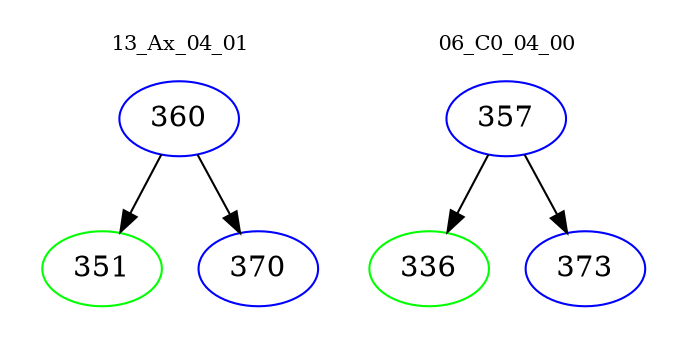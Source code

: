 digraph{
subgraph cluster_0 {
color = white
label = "13_Ax_04_01";
fontsize=10;
T0_360 [label="360", color="blue"]
T0_360 -> T0_351 [color="black"]
T0_351 [label="351", color="green"]
T0_360 -> T0_370 [color="black"]
T0_370 [label="370", color="blue"]
}
subgraph cluster_1 {
color = white
label = "06_C0_04_00";
fontsize=10;
T1_357 [label="357", color="blue"]
T1_357 -> T1_336 [color="black"]
T1_336 [label="336", color="green"]
T1_357 -> T1_373 [color="black"]
T1_373 [label="373", color="blue"]
}
}
